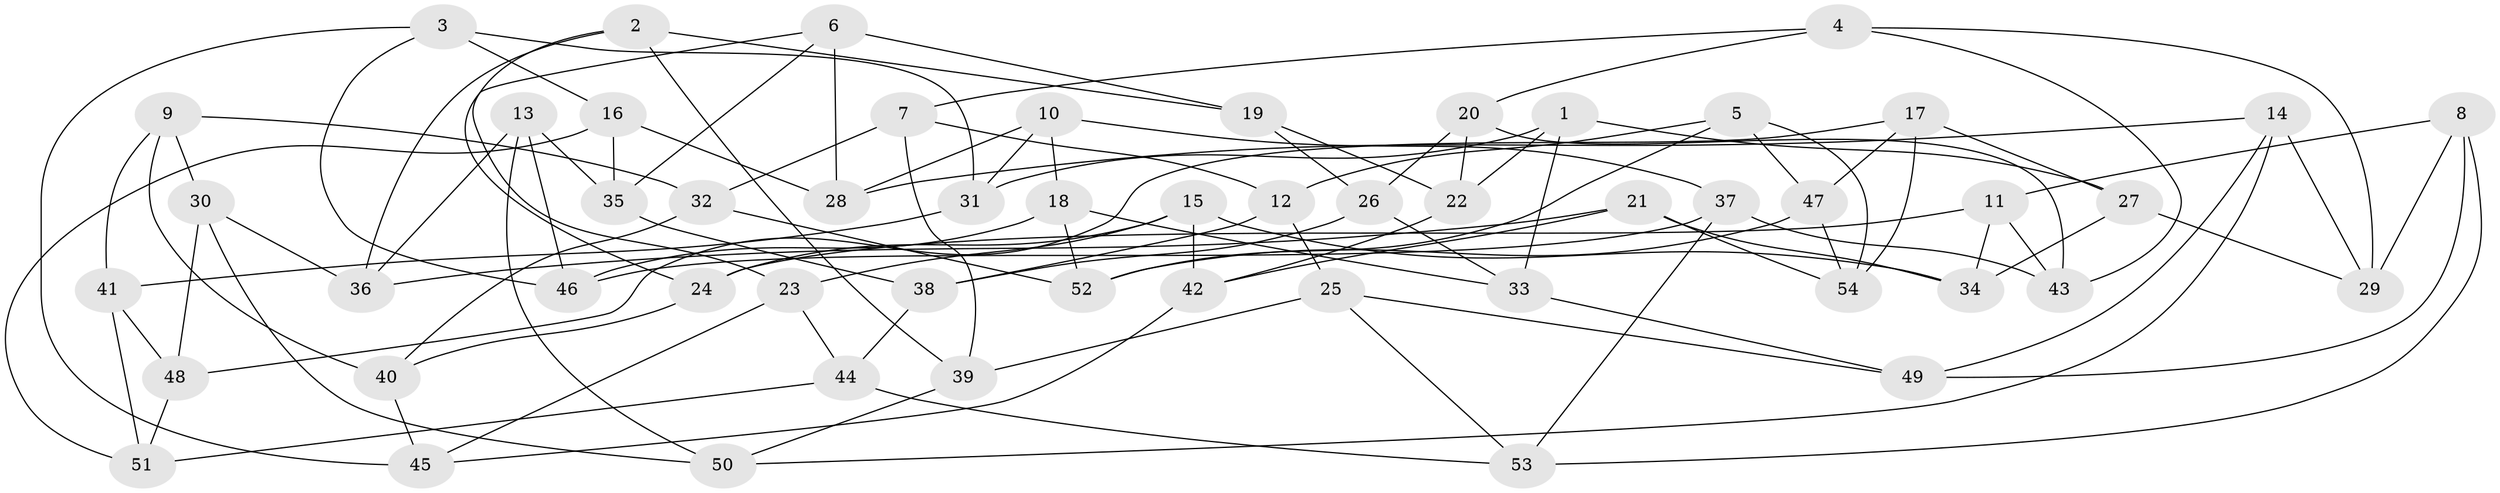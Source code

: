 // Generated by graph-tools (version 1.1) at 2025/11/02/27/25 16:11:47]
// undirected, 54 vertices, 108 edges
graph export_dot {
graph [start="1"]
  node [color=gray90,style=filled];
  1;
  2;
  3;
  4;
  5;
  6;
  7;
  8;
  9;
  10;
  11;
  12;
  13;
  14;
  15;
  16;
  17;
  18;
  19;
  20;
  21;
  22;
  23;
  24;
  25;
  26;
  27;
  28;
  29;
  30;
  31;
  32;
  33;
  34;
  35;
  36;
  37;
  38;
  39;
  40;
  41;
  42;
  43;
  44;
  45;
  46;
  47;
  48;
  49;
  50;
  51;
  52;
  53;
  54;
  1 -- 31;
  1 -- 22;
  1 -- 27;
  1 -- 33;
  2 -- 19;
  2 -- 23;
  2 -- 36;
  2 -- 39;
  3 -- 16;
  3 -- 31;
  3 -- 46;
  3 -- 45;
  4 -- 29;
  4 -- 20;
  4 -- 43;
  4 -- 7;
  5 -- 52;
  5 -- 12;
  5 -- 54;
  5 -- 47;
  6 -- 19;
  6 -- 28;
  6 -- 35;
  6 -- 24;
  7 -- 39;
  7 -- 12;
  7 -- 32;
  8 -- 11;
  8 -- 53;
  8 -- 49;
  8 -- 29;
  9 -- 30;
  9 -- 41;
  9 -- 32;
  9 -- 40;
  10 -- 37;
  10 -- 31;
  10 -- 18;
  10 -- 28;
  11 -- 34;
  11 -- 43;
  11 -- 24;
  12 -- 38;
  12 -- 25;
  13 -- 46;
  13 -- 50;
  13 -- 36;
  13 -- 35;
  14 -- 49;
  14 -- 29;
  14 -- 28;
  14 -- 50;
  15 -- 34;
  15 -- 24;
  15 -- 23;
  15 -- 42;
  16 -- 35;
  16 -- 51;
  16 -- 28;
  17 -- 47;
  17 -- 48;
  17 -- 54;
  17 -- 27;
  18 -- 46;
  18 -- 52;
  18 -- 33;
  19 -- 22;
  19 -- 26;
  20 -- 26;
  20 -- 43;
  20 -- 22;
  21 -- 36;
  21 -- 42;
  21 -- 54;
  21 -- 34;
  22 -- 42;
  23 -- 45;
  23 -- 44;
  24 -- 40;
  25 -- 53;
  25 -- 39;
  25 -- 49;
  26 -- 38;
  26 -- 33;
  27 -- 29;
  27 -- 34;
  30 -- 36;
  30 -- 50;
  30 -- 48;
  31 -- 41;
  32 -- 52;
  32 -- 40;
  33 -- 49;
  35 -- 38;
  37 -- 43;
  37 -- 46;
  37 -- 53;
  38 -- 44;
  39 -- 50;
  40 -- 45;
  41 -- 48;
  41 -- 51;
  42 -- 45;
  44 -- 51;
  44 -- 53;
  47 -- 52;
  47 -- 54;
  48 -- 51;
}
